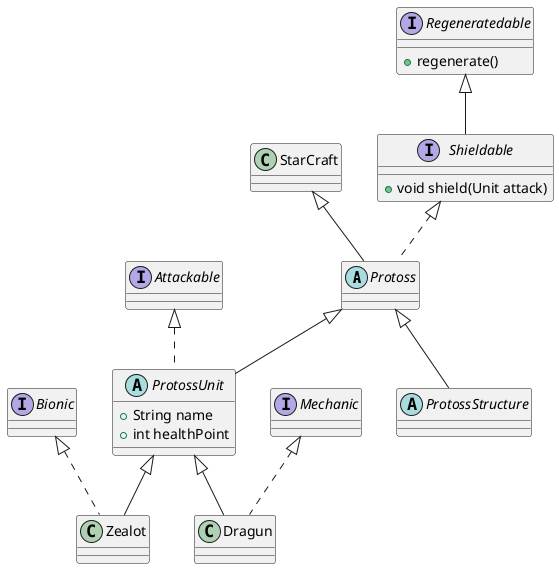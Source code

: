 @startuml

abstract class Protoss extends StarCraft implements Shieldable{
}
abstract class ProtossUnit extends Protoss implements Attackable {

    + String name
    + int healthPoint
}
abstract class ProtossStructure extends Protoss {
}
interface Regeneratedable {
  + regenerate()
}
interface Shieldable implements Regeneratedable {
  + void shield(Unit attack)
}
'------프로토스최종유닛
class Zealot extends ProtossUnit implements Bionic {

}
class Dragun extends ProtossUnit implements Mechanic {

}
@enduml
